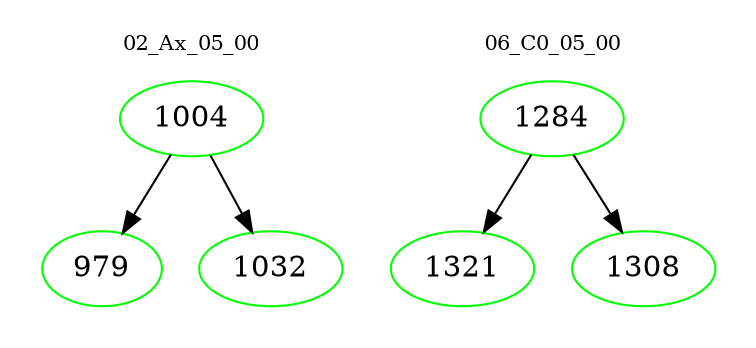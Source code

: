 digraph{
subgraph cluster_0 {
color = white
label = "02_Ax_05_00";
fontsize=10;
T0_1004 [label="1004", color="green"]
T0_1004 -> T0_979 [color="black"]
T0_979 [label="979", color="green"]
T0_1004 -> T0_1032 [color="black"]
T0_1032 [label="1032", color="green"]
}
subgraph cluster_1 {
color = white
label = "06_C0_05_00";
fontsize=10;
T1_1284 [label="1284", color="green"]
T1_1284 -> T1_1321 [color="black"]
T1_1321 [label="1321", color="green"]
T1_1284 -> T1_1308 [color="black"]
T1_1308 [label="1308", color="green"]
}
}
